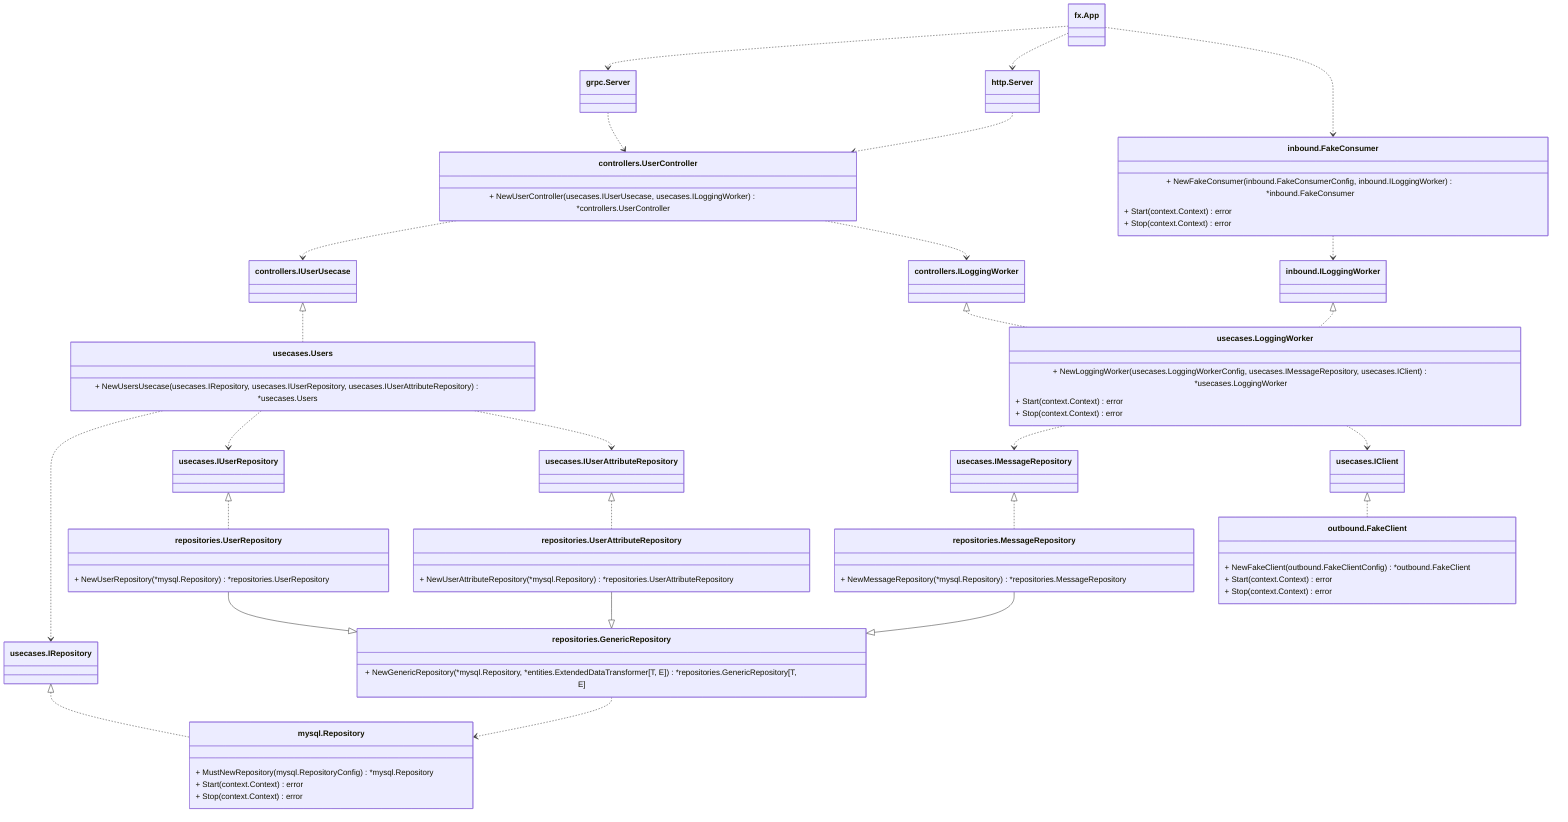 classDiagram

    class mysql.Repository {
        + MustNewRepository(mysql.RepositoryConfig) *mysql.Repository
        + Start(context.Context) error
        + Stop(context.Context) error
    }

    class repositories.GenericRepository {
        + NewGenericRepository(*mysql.Repository, *entities.ExtendedDataTransformer[T, E]) *repositories.GenericRepository[T, E]
    }

    class repositories.MessageRepository {
        + NewMessageRepository(*mysql.Repository) *repositories.MessageRepository
    }

    class repositories.UserRepository {
        + NewUserRepository(*mysql.Repository) *repositories.UserRepository
    }

    class repositories.UserAttributeRepository {
        + NewUserAttributeRepository(*mysql.Repository) *repositories.UserAttributeRepository
    }

    class outbound.FakeClient {
        + NewFakeClient(outbound.FakeClientConfig) *outbound.FakeClient
        + Start(context.Context) error
        + Stop(context.Context) error
    }

    class usecases.Users {
        + NewUsersUsecase(usecases.IRepository, usecases.IUserRepository, usecases.IUserAttributeRepository) *usecases.Users
    }

    class usecases.LoggingWorker {
        + NewLoggingWorker(usecases.LoggingWorkerConfig, usecases.IMessageRepository, usecases.IClient) *usecases.LoggingWorker
        + Start(context.Context) error
        + Stop(context.Context) error
    }

    class controllers.UserController {
        + NewUserController(usecases.IUserUsecase, usecases.ILoggingWorker) *controllers.UserController
    }

    class inbound.FakeConsumer {
        + NewFakeConsumer(inbound.FakeConsumerConfig, inbound.ILoggingWorker) *inbound.FakeConsumer
        + Start(context.Context) error
        + Stop(context.Context) error
    }

    repositories.GenericRepository ..> mysql.Repository
    repositories.MessageRepository --|> repositories.GenericRepository
    repositories.UserRepository --|> repositories.GenericRepository
    repositories.UserAttributeRepository --|> repositories.GenericRepository

    usecases.IMessageRepository <|.. repositories.MessageRepository
    usecases.IUserRepository <|.. repositories.UserRepository
    usecases.IUserAttributeRepository <|.. repositories.UserAttributeRepository
    usecases.IRepository <|.. mysql.Repository
    usecases.IClient <|.. outbound.FakeClient
    usecases.Users ..> usecases.IRepository
    usecases.Users ..> usecases.IUserRepository
    usecases.Users ..> usecases.IUserAttributeRepository
    usecases.LoggingWorker ..> usecases.IMessageRepository
    usecases.LoggingWorker ..> usecases.IClient

    controllers.IUserUsecase <|.. usecases.Users
    controllers.ILoggingWorker <|.. usecases.LoggingWorker
    controllers.UserController ..> controllers.IUserUsecase
    controllers.UserController ..> controllers.ILoggingWorker

    inbound.ILoggingWorker <|.. usecases.LoggingWorker
    inbound.FakeConsumer ..> inbound.ILoggingWorker

    fx.App ..> grpc.Server
    grpc.Server ..> controllers.UserController
    fx.App ..> http.Server
    http.Server ..> controllers.UserController
    fx.App ..> inbound.FakeConsumer